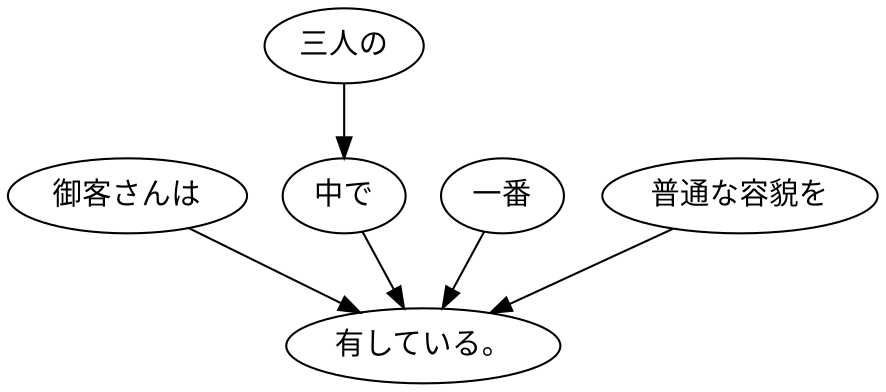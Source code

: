 digraph graph2096 {
	node0 [label="御客さんは"];
	node1 [label="三人の"];
	node2 [label="中で"];
	node3 [label="一番"];
	node4 [label="普通な容貌を"];
	node5 [label="有している。"];
	node0 -> node5;
	node1 -> node2;
	node2 -> node5;
	node3 -> node5;
	node4 -> node5;
}
